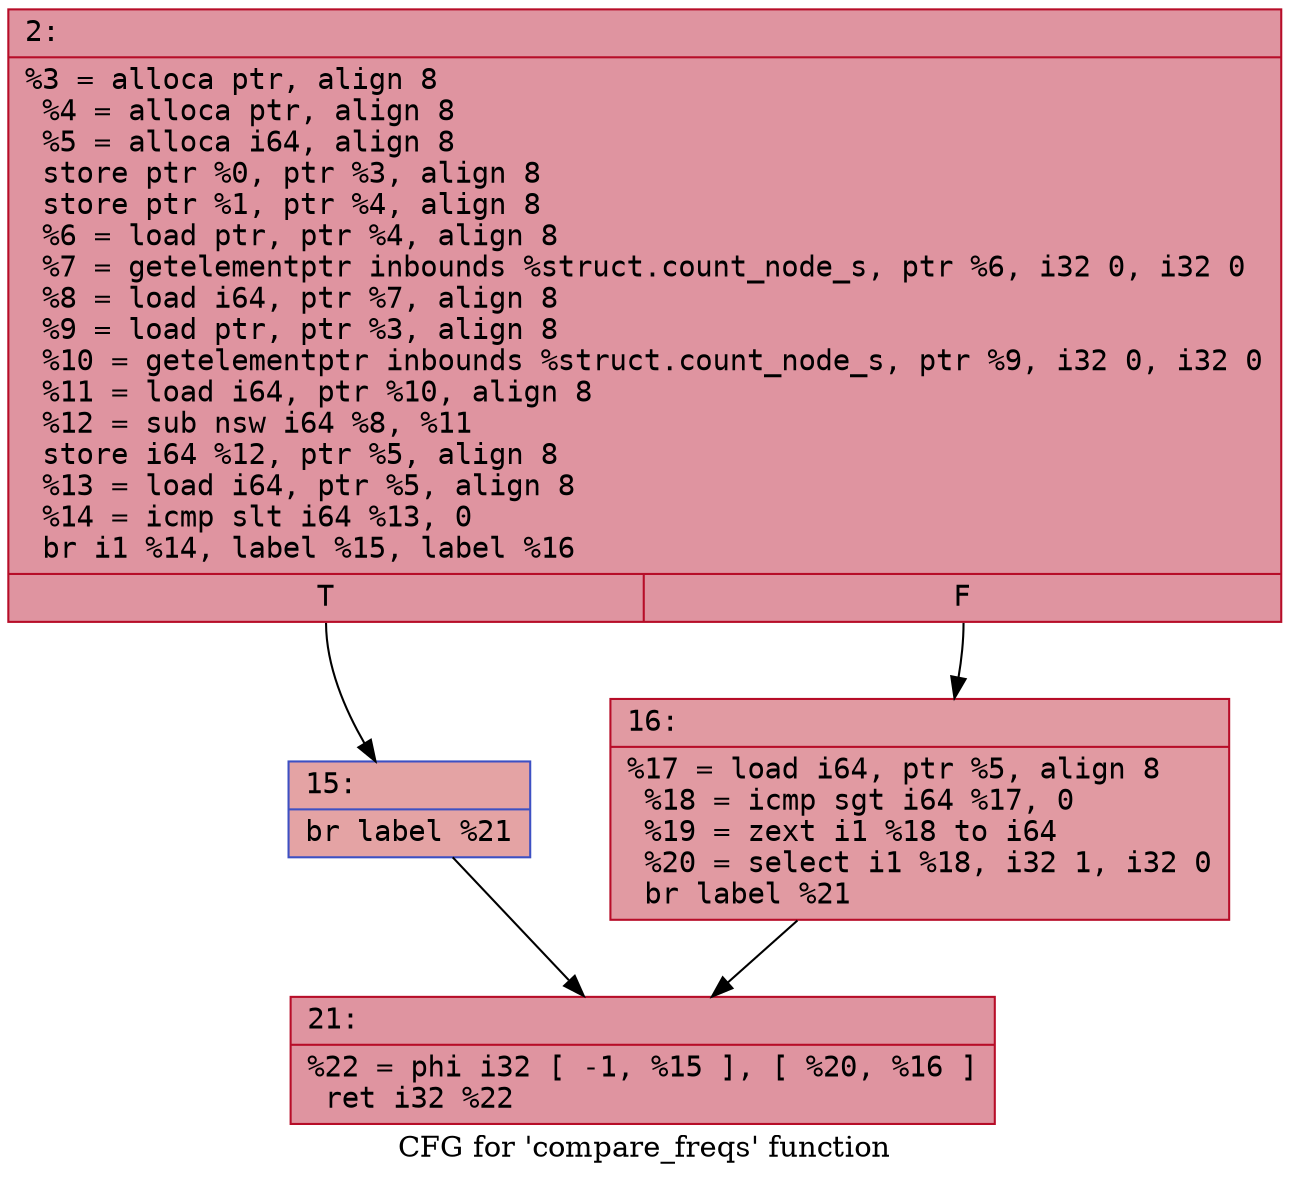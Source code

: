 digraph "CFG for 'compare_freqs' function" {
	label="CFG for 'compare_freqs' function";

	Node0x60000019f110 [shape=record,color="#b70d28ff", style=filled, fillcolor="#b70d2870" fontname="Courier",label="{2:\l|  %3 = alloca ptr, align 8\l  %4 = alloca ptr, align 8\l  %5 = alloca i64, align 8\l  store ptr %0, ptr %3, align 8\l  store ptr %1, ptr %4, align 8\l  %6 = load ptr, ptr %4, align 8\l  %7 = getelementptr inbounds %struct.count_node_s, ptr %6, i32 0, i32 0\l  %8 = load i64, ptr %7, align 8\l  %9 = load ptr, ptr %3, align 8\l  %10 = getelementptr inbounds %struct.count_node_s, ptr %9, i32 0, i32 0\l  %11 = load i64, ptr %10, align 8\l  %12 = sub nsw i64 %8, %11\l  store i64 %12, ptr %5, align 8\l  %13 = load i64, ptr %5, align 8\l  %14 = icmp slt i64 %13, 0\l  br i1 %14, label %15, label %16\l|{<s0>T|<s1>F}}"];
	Node0x60000019f110:s0 -> Node0x60000019f1b0[tooltip="2 -> 15\nProbability 37.50%" ];
	Node0x60000019f110:s1 -> Node0x60000019f200[tooltip="2 -> 16\nProbability 62.50%" ];
	Node0x60000019f1b0 [shape=record,color="#3d50c3ff", style=filled, fillcolor="#c32e3170" fontname="Courier",label="{15:\l|  br label %21\l}"];
	Node0x60000019f1b0 -> Node0x60000019f250[tooltip="15 -> 21\nProbability 100.00%" ];
	Node0x60000019f200 [shape=record,color="#b70d28ff", style=filled, fillcolor="#bb1b2c70" fontname="Courier",label="{16:\l|  %17 = load i64, ptr %5, align 8\l  %18 = icmp sgt i64 %17, 0\l  %19 = zext i1 %18 to i64\l  %20 = select i1 %18, i32 1, i32 0\l  br label %21\l}"];
	Node0x60000019f200 -> Node0x60000019f250[tooltip="16 -> 21\nProbability 100.00%" ];
	Node0x60000019f250 [shape=record,color="#b70d28ff", style=filled, fillcolor="#b70d2870" fontname="Courier",label="{21:\l|  %22 = phi i32 [ -1, %15 ], [ %20, %16 ]\l  ret i32 %22\l}"];
}

